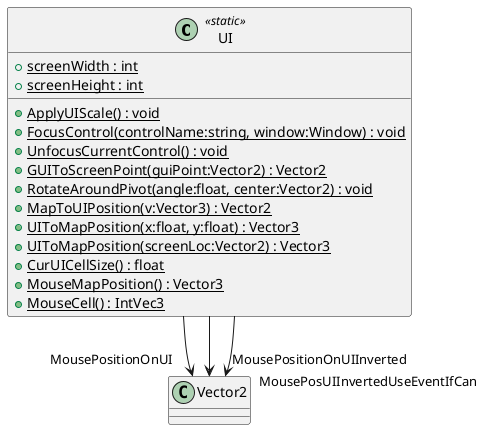 @startuml
class UI <<static>> {
    + {static} screenWidth : int
    + {static} screenHeight : int
    + {static} ApplyUIScale() : void
    + {static} FocusControl(controlName:string, window:Window) : void
    + {static} UnfocusCurrentControl() : void
    + {static} GUIToScreenPoint(guiPoint:Vector2) : Vector2
    + {static} RotateAroundPivot(angle:float, center:Vector2) : void
    + {static} MapToUIPosition(v:Vector3) : Vector2
    + {static} UIToMapPosition(x:float, y:float) : Vector3
    + {static} UIToMapPosition(screenLoc:Vector2) : Vector3
    + {static} CurUICellSize() : float
    + {static} MouseMapPosition() : Vector3
    + {static} MouseCell() : IntVec3
}
UI --> "MousePositionOnUI" Vector2
UI --> "MousePositionOnUIInverted" Vector2
UI --> "MousePosUIInvertedUseEventIfCan" Vector2
@enduml
